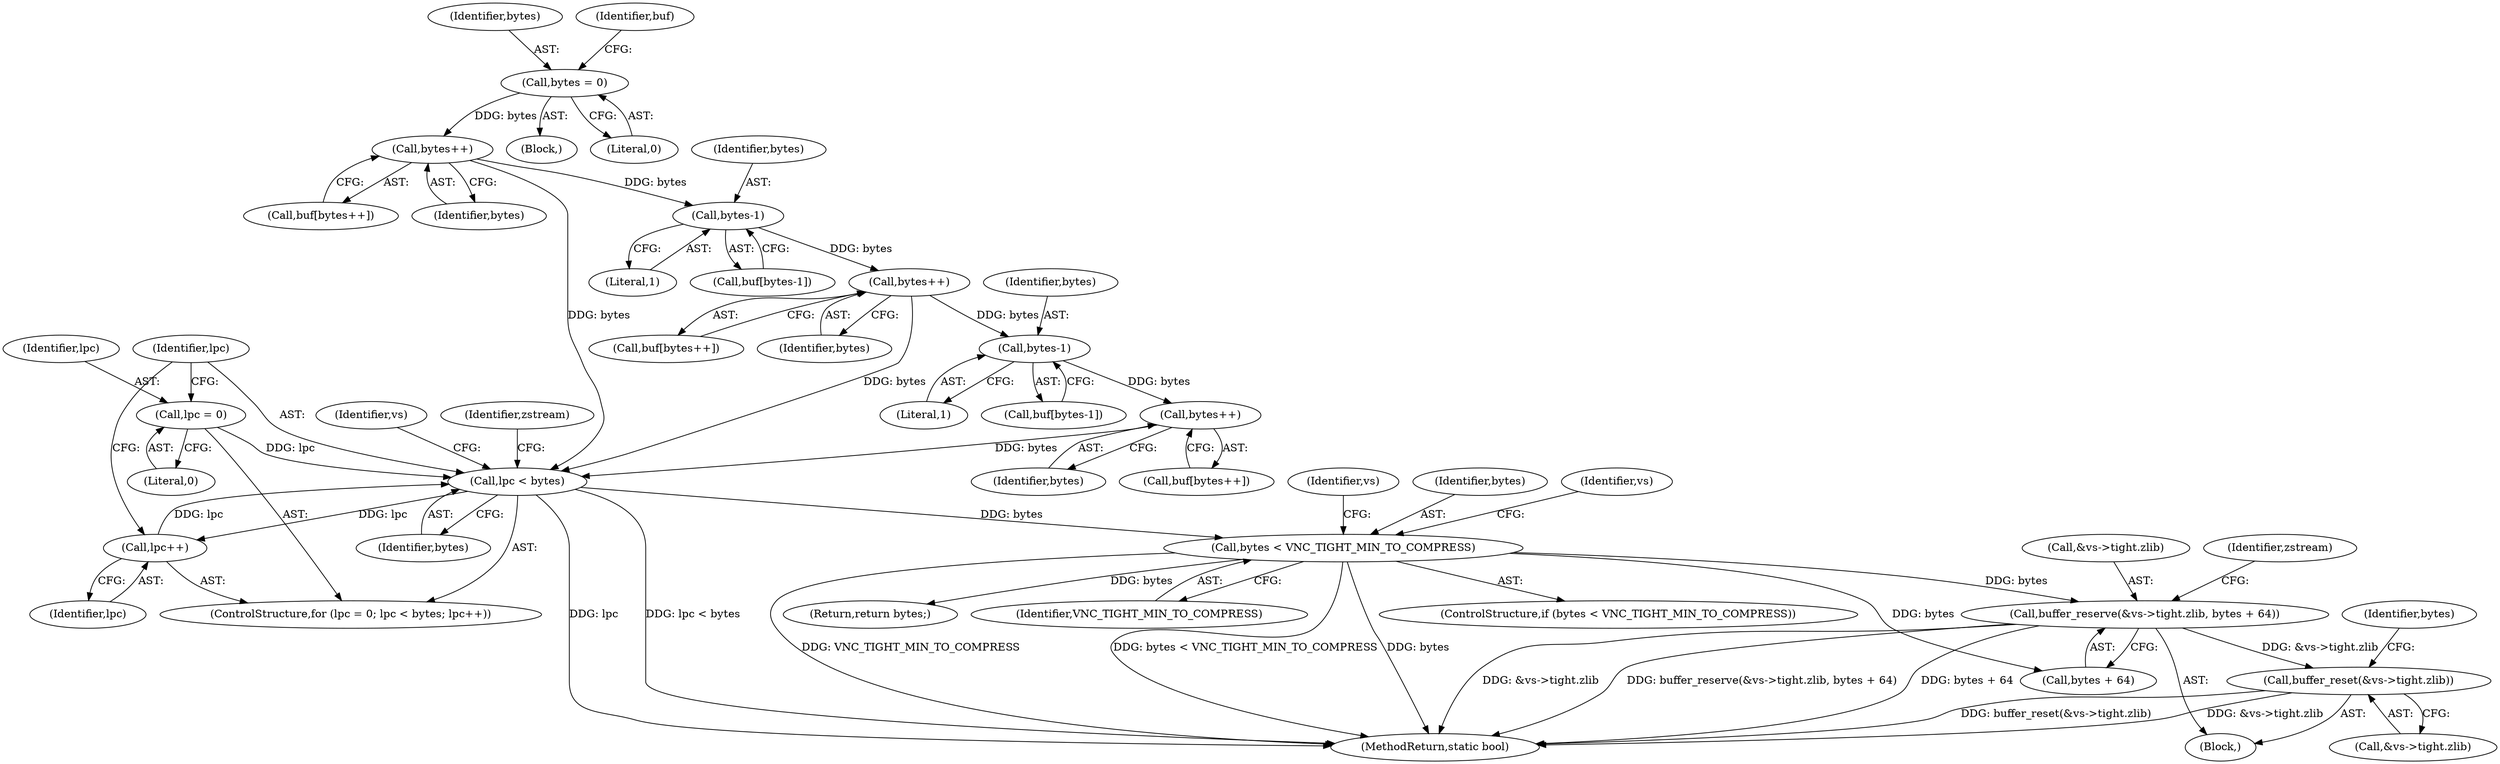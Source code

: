 digraph "0_qemu_9f64916da20eea67121d544698676295bbb105a7_0@pointer" {
"1000831" [label="(Call,buffer_reset(&vs->tight.zlib))"];
"1000699" [label="(Call,buffer_reserve(&vs->tight.zlib, bytes + 64))"];
"1000667" [label="(Call,bytes < VNC_TIGHT_MIN_TO_COMPRESS)"];
"1000642" [label="(Call,lpc < bytes)"];
"1000645" [label="(Call,lpc++)"];
"1000639" [label="(Call,lpc = 0)"];
"1000631" [label="(Call,bytes++)"];
"1000624" [label="(Call,bytes-1)"];
"1000609" [label="(Call,bytes++)"];
"1000602" [label="(Call,bytes-1)"];
"1000589" [label="(Call,bytes++)"];
"1000580" [label="(Call,bytes = 0)"];
"1000604" [label="(Literal,1)"];
"1000603" [label="(Identifier,bytes)"];
"1000642" [label="(Call,lpc < bytes)"];
"1000687" [label="(Return,return bytes;)"];
"1000669" [label="(Identifier,VNC_TIGHT_MIN_TO_COMPRESS)"];
"1000691" [label="(Identifier,vs)"];
"1000668" [label="(Identifier,bytes)"];
"1000699" [label="(Call,buffer_reserve(&vs->tight.zlib, bytes + 64))"];
"1000985" [label="(MethodReturn,static bool)"];
"1000581" [label="(Identifier,bytes)"];
"1000631" [label="(Call,bytes++)"];
"1000585" [label="(Identifier,buf)"];
"1000609" [label="(Call,bytes++)"];
"1000580" [label="(Call,bytes = 0)"];
"1000646" [label="(Identifier,lpc)"];
"1000706" [label="(Call,bytes + 64)"];
"1000639" [label="(Call,lpc = 0)"];
"1000629" [label="(Call,buf[bytes++])"];
"1000622" [label="(Call,buf[bytes-1])"];
"1000589" [label="(Call,bytes++)"];
"1000653" [label="(Block,)"];
"1000602" [label="(Call,bytes-1)"];
"1000645" [label="(Call,lpc++)"];
"1000574" [label="(Block,)"];
"1000831" [label="(Call,buffer_reset(&vs->tight.zlib))"];
"1000832" [label="(Call,&vs->tight.zlib)"];
"1000638" [label="(ControlStructure,for (lpc = 0; lpc < bytes; lpc++))"];
"1000641" [label="(Literal,0)"];
"1000587" [label="(Call,buf[bytes++])"];
"1000582" [label="(Literal,0)"];
"1000607" [label="(Call,buf[bytes++])"];
"1000632" [label="(Identifier,bytes)"];
"1000839" [label="(Identifier,bytes)"];
"1000700" [label="(Call,&vs->tight.zlib)"];
"1000626" [label="(Literal,1)"];
"1000656" [label="(Identifier,zstream)"];
"1000640" [label="(Identifier,lpc)"];
"1000667" [label="(Call,bytes < VNC_TIGHT_MIN_TO_COMPRESS)"];
"1000672" [label="(Identifier,vs)"];
"1000625" [label="(Identifier,bytes)"];
"1000610" [label="(Identifier,bytes)"];
"1000644" [label="(Identifier,bytes)"];
"1000666" [label="(ControlStructure,if (bytes < VNC_TIGHT_MIN_TO_COMPRESS))"];
"1000643" [label="(Identifier,lpc)"];
"1000600" [label="(Call,buf[bytes-1])"];
"1000649" [label="(Identifier,vs)"];
"1000624" [label="(Call,bytes-1)"];
"1000590" [label="(Identifier,bytes)"];
"1000711" [label="(Identifier,zstream)"];
"1000831" -> "1000653"  [label="AST: "];
"1000831" -> "1000832"  [label="CFG: "];
"1000832" -> "1000831"  [label="AST: "];
"1000839" -> "1000831"  [label="CFG: "];
"1000831" -> "1000985"  [label="DDG: &vs->tight.zlib"];
"1000831" -> "1000985"  [label="DDG: buffer_reset(&vs->tight.zlib)"];
"1000699" -> "1000831"  [label="DDG: &vs->tight.zlib"];
"1000699" -> "1000653"  [label="AST: "];
"1000699" -> "1000706"  [label="CFG: "];
"1000700" -> "1000699"  [label="AST: "];
"1000706" -> "1000699"  [label="AST: "];
"1000711" -> "1000699"  [label="CFG: "];
"1000699" -> "1000985"  [label="DDG: &vs->tight.zlib"];
"1000699" -> "1000985"  [label="DDG: buffer_reserve(&vs->tight.zlib, bytes + 64)"];
"1000699" -> "1000985"  [label="DDG: bytes + 64"];
"1000667" -> "1000699"  [label="DDG: bytes"];
"1000667" -> "1000666"  [label="AST: "];
"1000667" -> "1000669"  [label="CFG: "];
"1000668" -> "1000667"  [label="AST: "];
"1000669" -> "1000667"  [label="AST: "];
"1000672" -> "1000667"  [label="CFG: "];
"1000691" -> "1000667"  [label="CFG: "];
"1000667" -> "1000985"  [label="DDG: bytes"];
"1000667" -> "1000985"  [label="DDG: VNC_TIGHT_MIN_TO_COMPRESS"];
"1000667" -> "1000985"  [label="DDG: bytes < VNC_TIGHT_MIN_TO_COMPRESS"];
"1000642" -> "1000667"  [label="DDG: bytes"];
"1000667" -> "1000687"  [label="DDG: bytes"];
"1000667" -> "1000706"  [label="DDG: bytes"];
"1000642" -> "1000638"  [label="AST: "];
"1000642" -> "1000644"  [label="CFG: "];
"1000643" -> "1000642"  [label="AST: "];
"1000644" -> "1000642"  [label="AST: "];
"1000649" -> "1000642"  [label="CFG: "];
"1000656" -> "1000642"  [label="CFG: "];
"1000642" -> "1000985"  [label="DDG: lpc"];
"1000642" -> "1000985"  [label="DDG: lpc < bytes"];
"1000645" -> "1000642"  [label="DDG: lpc"];
"1000639" -> "1000642"  [label="DDG: lpc"];
"1000631" -> "1000642"  [label="DDG: bytes"];
"1000589" -> "1000642"  [label="DDG: bytes"];
"1000609" -> "1000642"  [label="DDG: bytes"];
"1000642" -> "1000645"  [label="DDG: lpc"];
"1000645" -> "1000638"  [label="AST: "];
"1000645" -> "1000646"  [label="CFG: "];
"1000646" -> "1000645"  [label="AST: "];
"1000643" -> "1000645"  [label="CFG: "];
"1000639" -> "1000638"  [label="AST: "];
"1000639" -> "1000641"  [label="CFG: "];
"1000640" -> "1000639"  [label="AST: "];
"1000641" -> "1000639"  [label="AST: "];
"1000643" -> "1000639"  [label="CFG: "];
"1000631" -> "1000629"  [label="AST: "];
"1000631" -> "1000632"  [label="CFG: "];
"1000632" -> "1000631"  [label="AST: "];
"1000629" -> "1000631"  [label="CFG: "];
"1000624" -> "1000631"  [label="DDG: bytes"];
"1000624" -> "1000622"  [label="AST: "];
"1000624" -> "1000626"  [label="CFG: "];
"1000625" -> "1000624"  [label="AST: "];
"1000626" -> "1000624"  [label="AST: "];
"1000622" -> "1000624"  [label="CFG: "];
"1000609" -> "1000624"  [label="DDG: bytes"];
"1000609" -> "1000607"  [label="AST: "];
"1000609" -> "1000610"  [label="CFG: "];
"1000610" -> "1000609"  [label="AST: "];
"1000607" -> "1000609"  [label="CFG: "];
"1000602" -> "1000609"  [label="DDG: bytes"];
"1000602" -> "1000600"  [label="AST: "];
"1000602" -> "1000604"  [label="CFG: "];
"1000603" -> "1000602"  [label="AST: "];
"1000604" -> "1000602"  [label="AST: "];
"1000600" -> "1000602"  [label="CFG: "];
"1000589" -> "1000602"  [label="DDG: bytes"];
"1000589" -> "1000587"  [label="AST: "];
"1000589" -> "1000590"  [label="CFG: "];
"1000590" -> "1000589"  [label="AST: "];
"1000587" -> "1000589"  [label="CFG: "];
"1000580" -> "1000589"  [label="DDG: bytes"];
"1000580" -> "1000574"  [label="AST: "];
"1000580" -> "1000582"  [label="CFG: "];
"1000581" -> "1000580"  [label="AST: "];
"1000582" -> "1000580"  [label="AST: "];
"1000585" -> "1000580"  [label="CFG: "];
}
